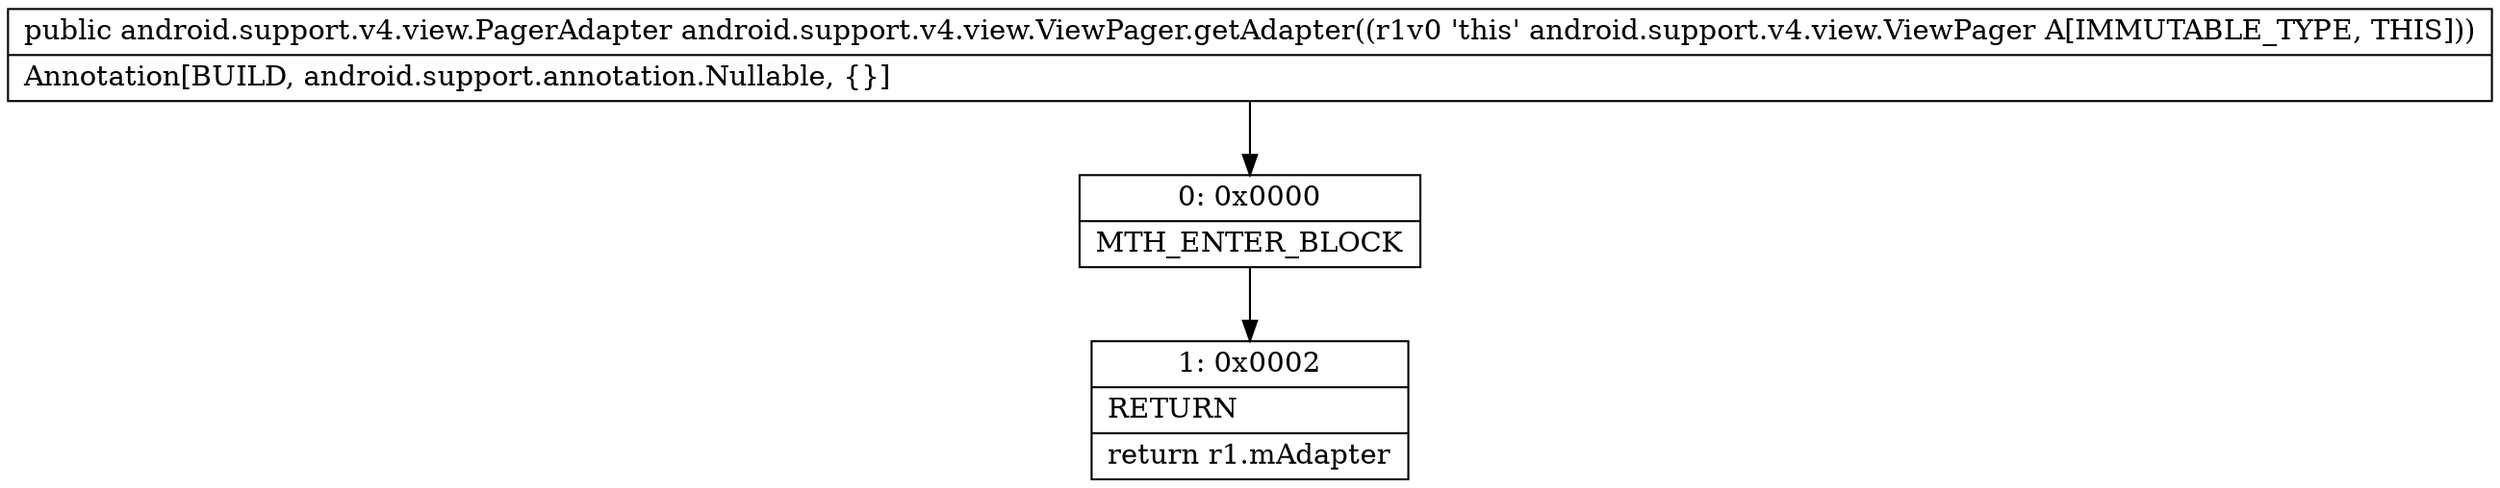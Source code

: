 digraph "CFG forandroid.support.v4.view.ViewPager.getAdapter()Landroid\/support\/v4\/view\/PagerAdapter;" {
Node_0 [shape=record,label="{0\:\ 0x0000|MTH_ENTER_BLOCK\l}"];
Node_1 [shape=record,label="{1\:\ 0x0002|RETURN\l|return r1.mAdapter\l}"];
MethodNode[shape=record,label="{public android.support.v4.view.PagerAdapter android.support.v4.view.ViewPager.getAdapter((r1v0 'this' android.support.v4.view.ViewPager A[IMMUTABLE_TYPE, THIS]))  | Annotation[BUILD, android.support.annotation.Nullable, \{\}]\l}"];
MethodNode -> Node_0;
Node_0 -> Node_1;
}

